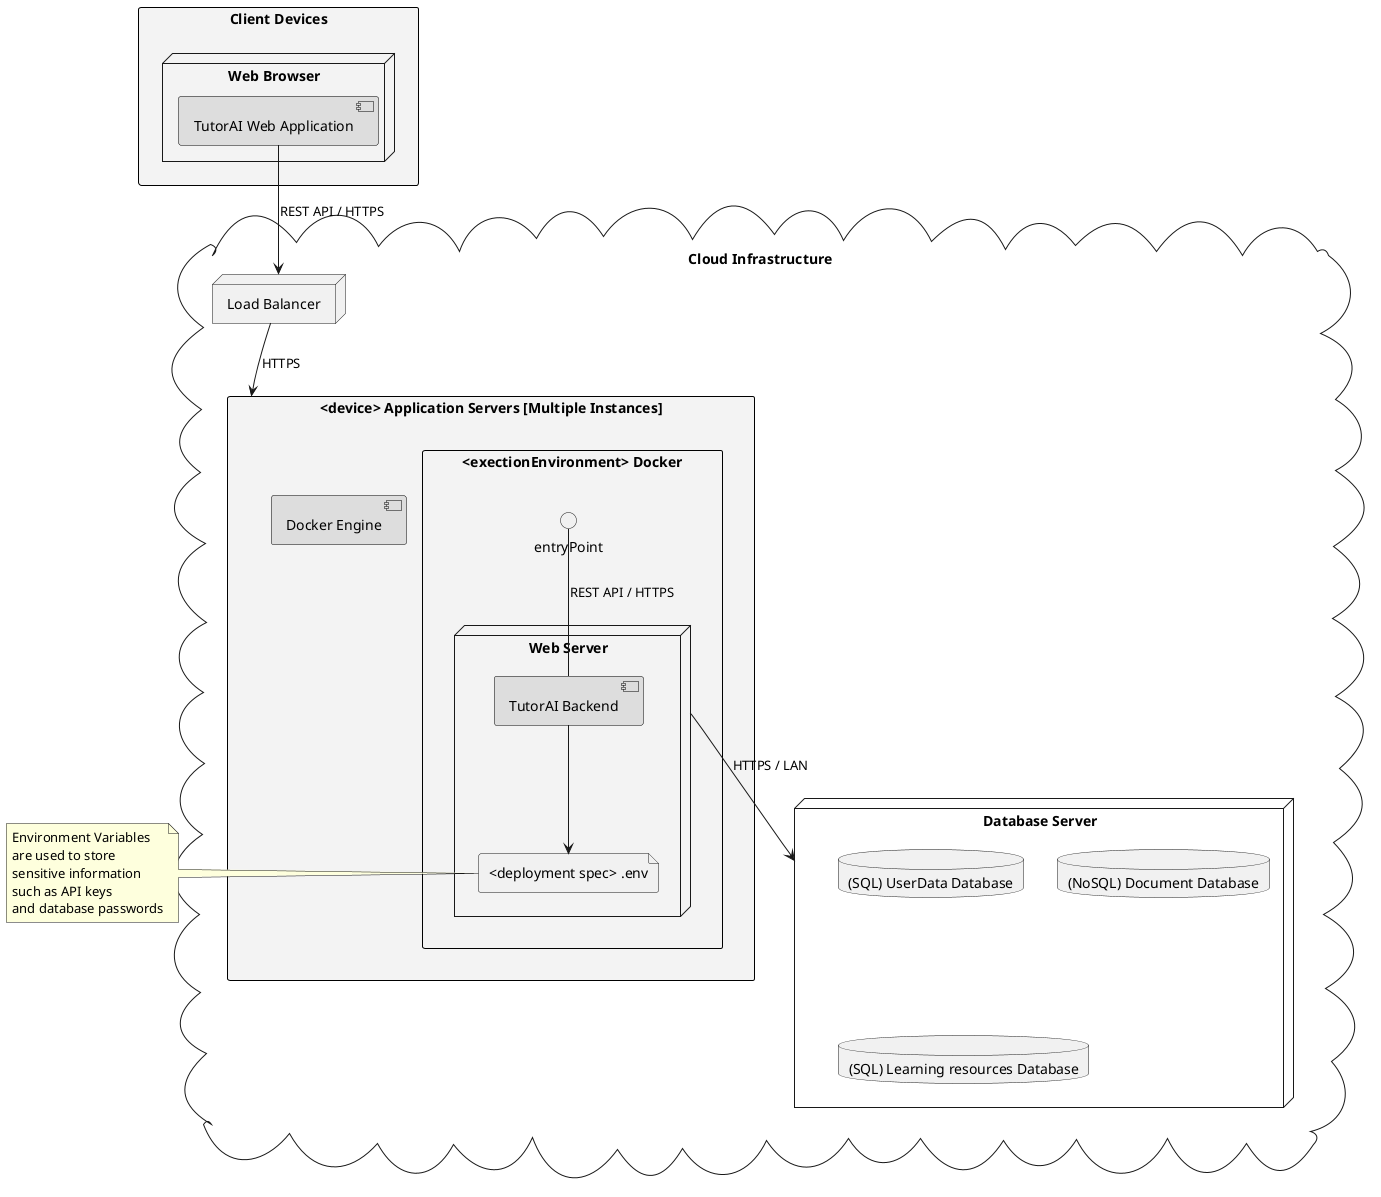 @startuml

!define RECTANGLE class
skinparam rectangle {
    BackgroundColor #F3F3F3
    BorderColor black
    Shadowing false
}
skinparam component {
    BackgroundColor #DDDDDD
    BorderColor black
    Shadowing false
}

rectangle "Client Devices" as clientDevices {
    node "Web Browser" as web {
        component "TutorAI Web Application" as webApp
    }
}

cloud "Cloud Infrastructure" as cloud {
    node "Load Balancer" as loadBalancer

    rectangle "<device> Application Servers [Multiple Instances]" as webServers {
        component "Docker Engine" as dockerEngine

        rectangle "<exectionEnvironment> Docker" as backend {
            interface entryPoint 
            node "Web Server" as webServer {
                component "TutorAI Backend" as djangoApp
                file "<deployment spec> .env" as envVars
            }

        }
    }
    
    
    node "Database Server" as dbServer {
        database "(SQL) UserData Database" as UserDate
        database "(NoSQL) Document Database" as DocumentData
        database "(SQL) Learning resources Database" as learningResources
    }
}

webApp --> loadBalancer : REST API / HTTPS

loadBalancer --> webServers : HTTPS
entryPoint -- djangoApp : REST API / HTTPS
djangoApp --> envVars
webServer --> dbServer : HTTPS / LAN


note left of envVars
    Environment Variables
    are used to store
    sensitive information
    such as API keys
    and database passwords
end note



@enduml

